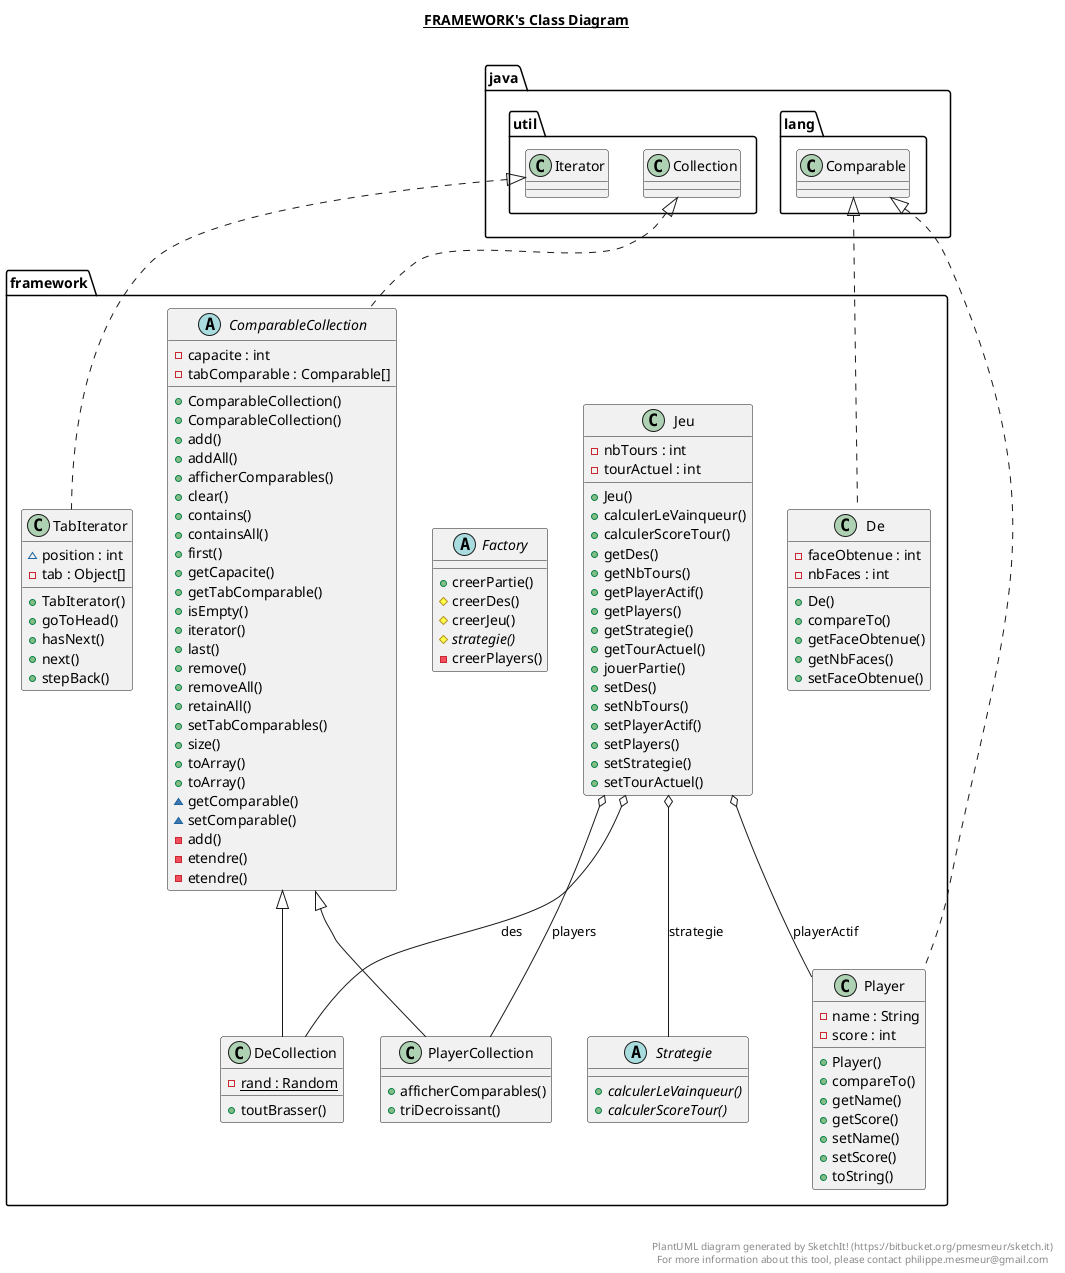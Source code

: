 @startuml

title __FRAMEWORK's Class Diagram__\n

  namespace framework {
    abstract class framework.ComparableCollection {
        - capacite : int
        - tabComparable : Comparable[]
        + ComparableCollection()
        + ComparableCollection()
        + add()
        + addAll()
        + afficherComparables()
        + clear()
        + contains()
        + containsAll()
        + first()
        + getCapacite()
        + getTabComparable()
        + isEmpty()
        + iterator()
        + last()
        + remove()
        + removeAll()
        + retainAll()
        + setTabComparables()
        + size()
        + toArray()
        + toArray()
        ~ getComparable()
        ~ setComparable()
        - add()
        - etendre()
        - etendre()
    }
  }
  

  namespace framework {
    class framework.De {
        - faceObtenue : int
        - nbFaces : int
        + De()
        + compareTo()
        + getFaceObtenue()
        + getNbFaces()
        + setFaceObtenue()
    }
  }
  

  namespace framework {
    class framework.DeCollection {
        {static} - rand : Random
        + toutBrasser()
    }
  }
  

  namespace framework {
    abstract class framework.Factory {
        + creerPartie()
        # creerDes()
        # creerJeu()
        {abstract} # strategie()
        - creerPlayers()
    }
  }
  

  namespace framework {
    class framework.Jeu {
        - nbTours : int
        - tourActuel : int
        + Jeu()
        + calculerLeVainqueur()
        + calculerScoreTour()
        + getDes()
        + getNbTours()
        + getPlayerActif()
        + getPlayers()
        + getStrategie()
        + getTourActuel()
        + jouerPartie()
        + setDes()
        + setNbTours()
        + setPlayerActif()
        + setPlayers()
        + setStrategie()
        + setTourActuel()
    }
  }
  

  namespace framework {
    class framework.Player {
        - name : String
        - score : int
        + Player()
        + compareTo()
        + getName()
        + getScore()
        + setName()
        + setScore()
        + toString()
    }
  }
  

  namespace framework {
    class framework.PlayerCollection {
        + afficherComparables()
        + triDecroissant()
    }
  }
  

  namespace framework {
    abstract class framework.Strategie {
        {abstract} + calculerLeVainqueur()
        {abstract} + calculerScoreTour()
    }
  }
  

  namespace framework {
    class framework.TabIterator {
        ~ position : int
        - tab : Object[]
        + TabIterator()
        + goToHead()
        + hasNext()
        + next()
        + stepBack()
    }
  }
  

  framework.ComparableCollection .up.|> java.util.Collection
  framework.De .up.|> java.lang.Comparable
  framework.DeCollection -up-|> framework.ComparableCollection
  framework.Jeu o-- framework.DeCollection : des
  framework.Jeu o-- framework.Player : playerActif
  framework.Jeu o-- framework.PlayerCollection : players
  framework.Jeu o-- framework.Strategie : strategie
  framework.Player .up.|> java.lang.Comparable
  framework.PlayerCollection -up-|> framework.ComparableCollection
  framework.TabIterator .up.|> java.util.Iterator


right footer


PlantUML diagram generated by SketchIt! (https://bitbucket.org/pmesmeur/sketch.it)
For more information about this tool, please contact philippe.mesmeur@gmail.com
endfooter

@enduml

